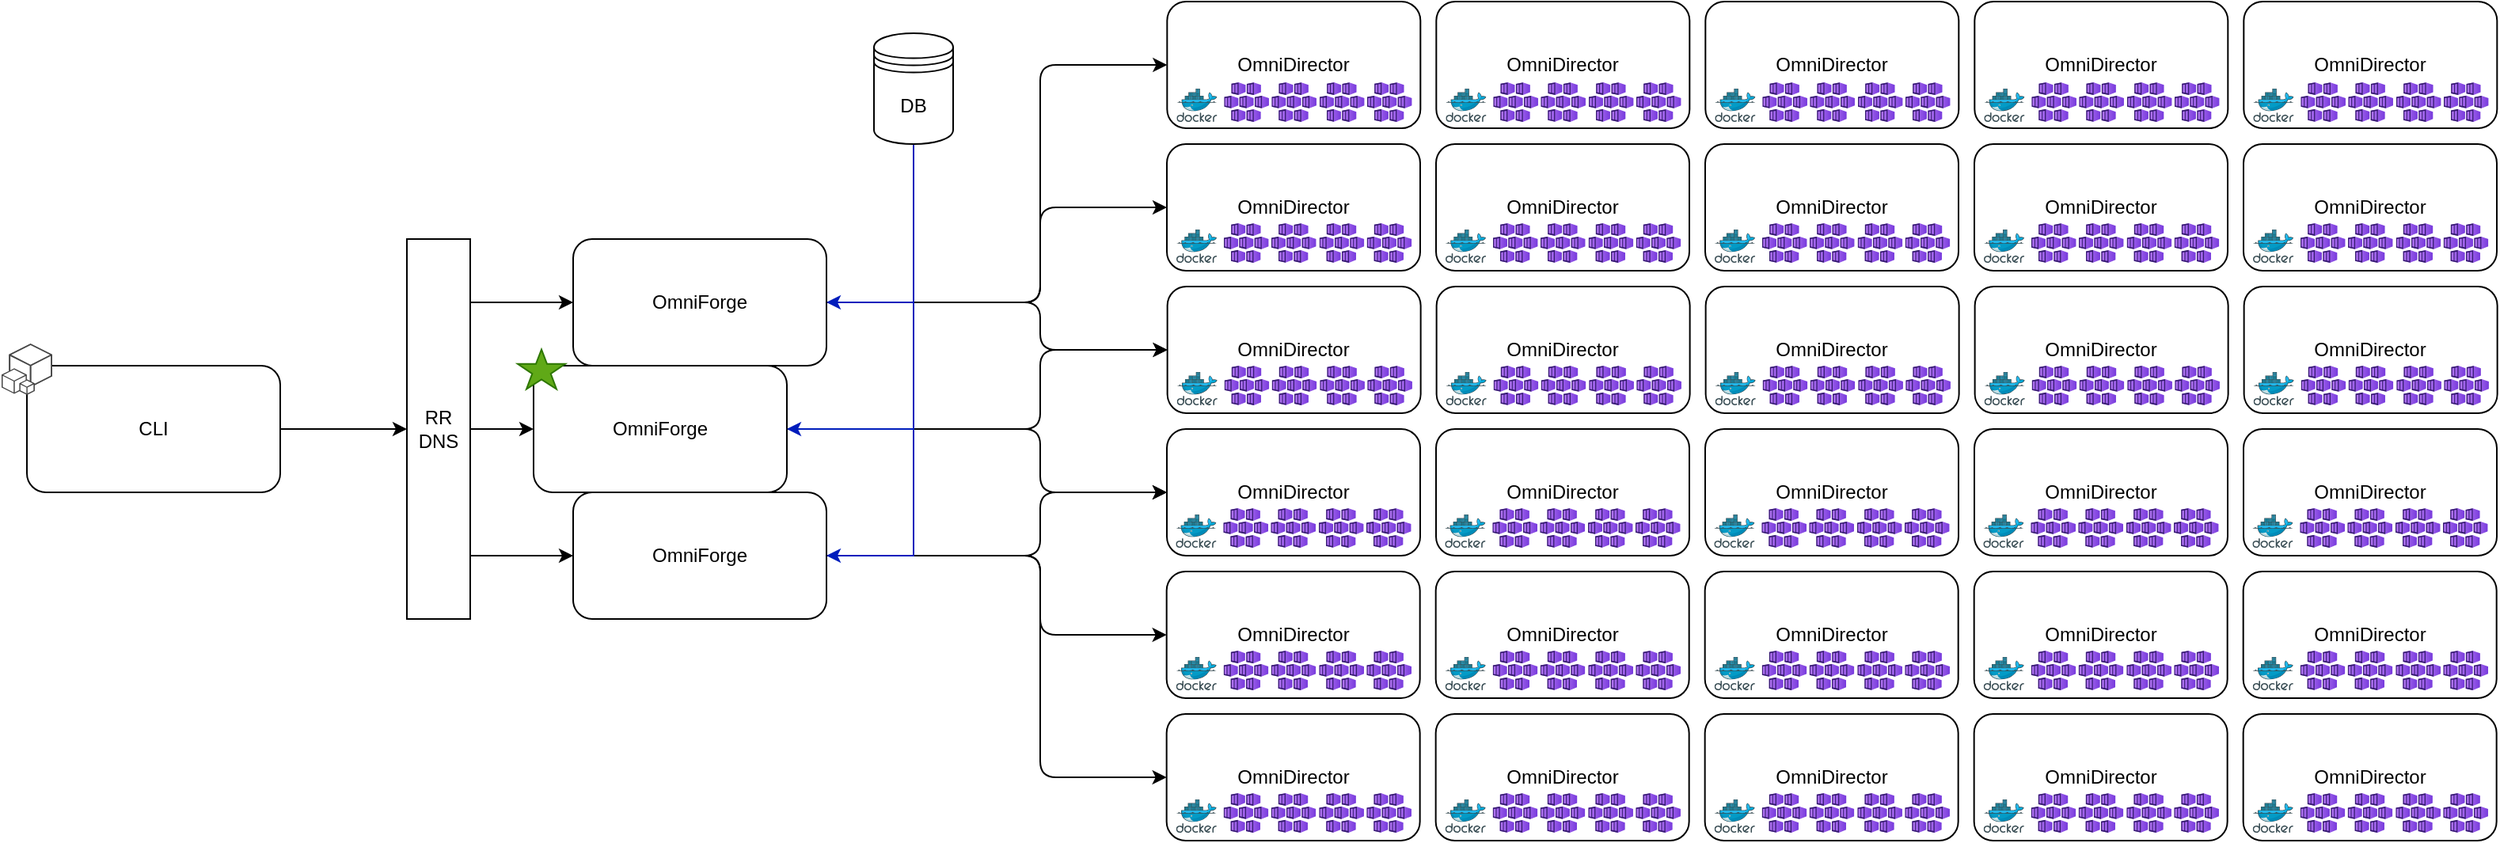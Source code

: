 <mxfile>
    <diagram id="ANdteLqs6x6SRjXeiLjz" name="Page-1">
        <mxGraphModel dx="927" dy="417" grid="1" gridSize="10" guides="1" tooltips="1" connect="1" arrows="1" fold="1" page="1" pageScale="1" pageWidth="850" pageHeight="1100" math="0" shadow="0">
            <root>
                <mxCell id="0"/>
                <mxCell id="1" parent="0"/>
                <mxCell id="5" value="" style="edgeStyle=none;html=1;entryX=0;entryY=0.5;entryDx=0;entryDy=0;" parent="1" source="2" target="8" edge="1">
                    <mxGeometry relative="1" as="geometry">
                        <mxPoint x="320" y="360" as="targetPoint"/>
                    </mxGeometry>
                </mxCell>
                <mxCell id="2" value="CLI" style="rounded=1;whiteSpace=wrap;html=1;" parent="1" vertex="1">
                    <mxGeometry x="80" y="320" width="160" height="80" as="geometry"/>
                </mxCell>
                <mxCell id="3" value="" style="outlineConnect=0;dashed=0;verticalLabelPosition=bottom;verticalAlign=top;align=center;html=1;shape=mxgraph.aws3.cli;fillColor=#444444;gradientColor=none;" parent="1" vertex="1">
                    <mxGeometry x="64" y="306" width="32" height="32.5" as="geometry"/>
                </mxCell>
                <mxCell id="30" style="edgeStyle=none;html=1;entryX=0;entryY=0.5;entryDx=0;entryDy=0;" parent="1" source="4" target="17" edge="1">
                    <mxGeometry relative="1" as="geometry">
                        <Array as="points">
                            <mxPoint x="720" y="360"/>
                            <mxPoint x="720" y="310"/>
                        </Array>
                    </mxGeometry>
                </mxCell>
                <mxCell id="31" style="edgeStyle=none;html=1;entryX=0;entryY=0.5;entryDx=0;entryDy=0;" parent="1" source="4" target="18" edge="1">
                    <mxGeometry relative="1" as="geometry">
                        <Array as="points">
                            <mxPoint x="720" y="360"/>
                            <mxPoint x="720" y="400"/>
                        </Array>
                    </mxGeometry>
                </mxCell>
                <mxCell id="4" value="OmniForge" style="rounded=1;whiteSpace=wrap;html=1;" parent="1" vertex="1">
                    <mxGeometry x="400" y="320" width="160" height="80" as="geometry"/>
                </mxCell>
                <mxCell id="15" value="" style="edgeStyle=none;html=1;" parent="1" source="6" target="14" edge="1">
                    <mxGeometry relative="1" as="geometry">
                        <Array as="points">
                            <mxPoint x="720" y="280"/>
                            <mxPoint x="720" y="130"/>
                        </Array>
                    </mxGeometry>
                </mxCell>
                <mxCell id="24" style="edgeStyle=none;html=1;entryX=0;entryY=0.5;entryDx=0;entryDy=0;" parent="1" source="6" target="16" edge="1">
                    <mxGeometry relative="1" as="geometry">
                        <Array as="points">
                            <mxPoint x="720" y="280"/>
                            <mxPoint x="720" y="220"/>
                        </Array>
                    </mxGeometry>
                </mxCell>
                <mxCell id="25" style="edgeStyle=none;html=1;entryX=0;entryY=0.5;entryDx=0;entryDy=0;" parent="1" source="6" target="17" edge="1">
                    <mxGeometry relative="1" as="geometry">
                        <Array as="points">
                            <mxPoint x="720" y="280"/>
                            <mxPoint x="720" y="310"/>
                        </Array>
                    </mxGeometry>
                </mxCell>
                <mxCell id="6" value="OmniForge" style="rounded=1;whiteSpace=wrap;html=1;" parent="1" vertex="1">
                    <mxGeometry x="425" y="240" width="160" height="80" as="geometry"/>
                </mxCell>
                <mxCell id="27" style="edgeStyle=none;html=1;entryX=0;entryY=0.5;entryDx=0;entryDy=0;" parent="1" source="7" target="18" edge="1">
                    <mxGeometry relative="1" as="geometry">
                        <Array as="points">
                            <mxPoint x="720" y="440"/>
                            <mxPoint x="720" y="400"/>
                        </Array>
                    </mxGeometry>
                </mxCell>
                <mxCell id="28" style="edgeStyle=none;html=1;entryX=0;entryY=0.5;entryDx=0;entryDy=0;" parent="1" source="7" target="19" edge="1">
                    <mxGeometry relative="1" as="geometry">
                        <Array as="points">
                            <mxPoint x="720" y="440"/>
                            <mxPoint x="720" y="490"/>
                        </Array>
                    </mxGeometry>
                </mxCell>
                <mxCell id="29" style="edgeStyle=none;html=1;entryX=0;entryY=0.5;entryDx=0;entryDy=0;" parent="1" source="7" target="23" edge="1">
                    <mxGeometry relative="1" as="geometry">
                        <Array as="points">
                            <mxPoint x="720" y="440"/>
                            <mxPoint x="720" y="580"/>
                        </Array>
                    </mxGeometry>
                </mxCell>
                <mxCell id="7" value="OmniForge" style="rounded=1;whiteSpace=wrap;html=1;" parent="1" vertex="1">
                    <mxGeometry x="425" y="400" width="160" height="80" as="geometry"/>
                </mxCell>
                <mxCell id="9" style="edgeStyle=none;html=1;entryX=0;entryY=0.5;entryDx=0;entryDy=0;" parent="1" source="8" target="6" edge="1">
                    <mxGeometry relative="1" as="geometry">
                        <Array as="points">
                            <mxPoint x="360" y="280"/>
                        </Array>
                    </mxGeometry>
                </mxCell>
                <mxCell id="10" style="edgeStyle=none;html=1;entryX=0;entryY=0.5;entryDx=0;entryDy=0;" parent="1" source="8" target="4" edge="1">
                    <mxGeometry relative="1" as="geometry"/>
                </mxCell>
                <mxCell id="11" style="edgeStyle=none;html=1;entryX=0;entryY=0.5;entryDx=0;entryDy=0;" parent="1" source="8" target="7" edge="1">
                    <mxGeometry relative="1" as="geometry">
                        <Array as="points">
                            <mxPoint x="360" y="440"/>
                        </Array>
                    </mxGeometry>
                </mxCell>
                <mxCell id="8" value="RR&lt;br&gt;DNS" style="rounded=0;whiteSpace=wrap;html=1;" parent="1" vertex="1">
                    <mxGeometry x="320" y="240" width="40" height="240" as="geometry"/>
                </mxCell>
                <mxCell id="12" value="" style="verticalLabelPosition=bottom;verticalAlign=top;html=1;shape=mxgraph.basic.star;fillColor=#60a917;fontColor=#ffffff;strokeColor=#2D7600;" parent="1" vertex="1">
                    <mxGeometry x="390" y="309.75" width="30" height="25" as="geometry"/>
                </mxCell>
                <mxCell id="14" value="OmniDirector" style="rounded=1;whiteSpace=wrap;html=1;" parent="1" vertex="1">
                    <mxGeometry x="800.16" y="90" width="160" height="80" as="geometry"/>
                </mxCell>
                <mxCell id="16" value="OmniDirector" style="rounded=1;whiteSpace=wrap;html=1;" parent="1" vertex="1">
                    <mxGeometry x="800" y="180" width="160" height="80" as="geometry"/>
                </mxCell>
                <mxCell id="17" value="OmniDirector" style="rounded=1;whiteSpace=wrap;html=1;" parent="1" vertex="1">
                    <mxGeometry x="800.32" y="270" width="160" height="80" as="geometry"/>
                </mxCell>
                <mxCell id="18" value="OmniDirector" style="rounded=1;whiteSpace=wrap;html=1;" parent="1" vertex="1">
                    <mxGeometry x="800" y="360" width="160" height="80" as="geometry"/>
                </mxCell>
                <mxCell id="19" value="OmniDirector" style="rounded=1;whiteSpace=wrap;html=1;" parent="1" vertex="1">
                    <mxGeometry x="799.84" y="450" width="160" height="80" as="geometry"/>
                </mxCell>
                <mxCell id="23" value="OmniDirector" style="rounded=1;whiteSpace=wrap;html=1;" parent="1" vertex="1">
                    <mxGeometry x="799.83" y="540" width="160" height="80" as="geometry"/>
                </mxCell>
                <mxCell id="33" style="edgeStyle=none;html=1;entryX=1;entryY=0.5;entryDx=0;entryDy=0;fillColor=#0050ef;strokeColor=#001DBC;rounded=0;" parent="1" source="32" target="6" edge="1">
                    <mxGeometry relative="1" as="geometry">
                        <Array as="points">
                            <mxPoint x="640" y="280"/>
                        </Array>
                    </mxGeometry>
                </mxCell>
                <mxCell id="34" style="edgeStyle=none;html=1;entryX=1;entryY=0.5;entryDx=0;entryDy=0;fillColor=#0050ef;strokeColor=#001DBC;rounded=0;" parent="1" source="32" target="4" edge="1">
                    <mxGeometry relative="1" as="geometry">
                        <Array as="points">
                            <mxPoint x="640" y="360"/>
                        </Array>
                    </mxGeometry>
                </mxCell>
                <mxCell id="35" style="edgeStyle=none;html=1;entryX=1;entryY=0.5;entryDx=0;entryDy=0;fillColor=#0050ef;strokeColor=#001DBC;rounded=0;" parent="1" source="32" target="7" edge="1">
                    <mxGeometry relative="1" as="geometry">
                        <mxPoint x="600" y="629.586" as="targetPoint"/>
                        <Array as="points">
                            <mxPoint x="640" y="440"/>
                        </Array>
                    </mxGeometry>
                </mxCell>
                <mxCell id="32" value="DB" style="shape=datastore;whiteSpace=wrap;html=1;" parent="1" vertex="1">
                    <mxGeometry x="615" y="110" width="50" height="70" as="geometry"/>
                </mxCell>
                <mxCell id="54" value="" style="sketch=0;aspect=fixed;html=1;points=[];align=center;image;fontSize=12;image=img/lib/mscae/Docker.svg;" parent="1" vertex="1">
                    <mxGeometry x="806.16" y="145" width="25.61" height="21" as="geometry"/>
                </mxCell>
                <mxCell id="57" value="" style="aspect=fixed;html=1;points=[];align=center;image;fontSize=12;image=img/lib/azure2/compute/Container_Services_Deprecated.svg;" parent="1" vertex="1">
                    <mxGeometry x="836.16" y="141" width="28.33" height="25" as="geometry"/>
                </mxCell>
                <mxCell id="58" value="" style="aspect=fixed;html=1;points=[];align=center;image;fontSize=12;image=img/lib/azure2/compute/Container_Services_Deprecated.svg;" parent="1" vertex="1">
                    <mxGeometry x="866.16" y="141" width="28.33" height="25" as="geometry"/>
                </mxCell>
                <mxCell id="59" value="" style="aspect=fixed;html=1;points=[];align=center;image;fontSize=12;image=img/lib/azure2/compute/Container_Services_Deprecated.svg;" parent="1" vertex="1">
                    <mxGeometry x="896.49" y="141" width="28.33" height="25" as="geometry"/>
                </mxCell>
                <mxCell id="60" value="" style="aspect=fixed;html=1;points=[];align=center;image;fontSize=12;image=img/lib/azure2/compute/Container_Services_Deprecated.svg;" parent="1" vertex="1">
                    <mxGeometry x="926.49" y="141" width="28.33" height="25" as="geometry"/>
                </mxCell>
                <mxCell id="61" value="" style="sketch=0;aspect=fixed;html=1;points=[];align=center;image;fontSize=12;image=img/lib/mscae/Docker.svg;" parent="1" vertex="1">
                    <mxGeometry x="806" y="234" width="25.61" height="21" as="geometry"/>
                </mxCell>
                <mxCell id="62" value="" style="aspect=fixed;html=1;points=[];align=center;image;fontSize=12;image=img/lib/azure2/compute/Container_Services_Deprecated.svg;" parent="1" vertex="1">
                    <mxGeometry x="836" y="230" width="28.33" height="25" as="geometry"/>
                </mxCell>
                <mxCell id="63" value="" style="aspect=fixed;html=1;points=[];align=center;image;fontSize=12;image=img/lib/azure2/compute/Container_Services_Deprecated.svg;" parent="1" vertex="1">
                    <mxGeometry x="866" y="230" width="28.33" height="25" as="geometry"/>
                </mxCell>
                <mxCell id="64" value="" style="aspect=fixed;html=1;points=[];align=center;image;fontSize=12;image=img/lib/azure2/compute/Container_Services_Deprecated.svg;" parent="1" vertex="1">
                    <mxGeometry x="896.33" y="230" width="28.33" height="25" as="geometry"/>
                </mxCell>
                <mxCell id="65" value="" style="aspect=fixed;html=1;points=[];align=center;image;fontSize=12;image=img/lib/azure2/compute/Container_Services_Deprecated.svg;" parent="1" vertex="1">
                    <mxGeometry x="926.33" y="230" width="28.33" height="25" as="geometry"/>
                </mxCell>
                <mxCell id="66" value="" style="sketch=0;aspect=fixed;html=1;points=[];align=center;image;fontSize=12;image=img/lib/mscae/Docker.svg;" parent="1" vertex="1">
                    <mxGeometry x="806.32" y="324" width="25.61" height="21" as="geometry"/>
                </mxCell>
                <mxCell id="67" value="" style="aspect=fixed;html=1;points=[];align=center;image;fontSize=12;image=img/lib/azure2/compute/Container_Services_Deprecated.svg;" parent="1" vertex="1">
                    <mxGeometry x="836.32" y="320" width="28.33" height="25" as="geometry"/>
                </mxCell>
                <mxCell id="68" value="" style="aspect=fixed;html=1;points=[];align=center;image;fontSize=12;image=img/lib/azure2/compute/Container_Services_Deprecated.svg;" parent="1" vertex="1">
                    <mxGeometry x="866.32" y="320" width="28.33" height="25" as="geometry"/>
                </mxCell>
                <mxCell id="69" value="" style="aspect=fixed;html=1;points=[];align=center;image;fontSize=12;image=img/lib/azure2/compute/Container_Services_Deprecated.svg;" parent="1" vertex="1">
                    <mxGeometry x="896.65" y="320" width="28.33" height="25" as="geometry"/>
                </mxCell>
                <mxCell id="70" value="" style="aspect=fixed;html=1;points=[];align=center;image;fontSize=12;image=img/lib/azure2/compute/Container_Services_Deprecated.svg;" parent="1" vertex="1">
                    <mxGeometry x="926.65" y="320" width="28.33" height="25" as="geometry"/>
                </mxCell>
                <mxCell id="71" value="" style="sketch=0;aspect=fixed;html=1;points=[];align=center;image;fontSize=12;image=img/lib/mscae/Docker.svg;" parent="1" vertex="1">
                    <mxGeometry x="805.67" y="414" width="25.61" height="21" as="geometry"/>
                </mxCell>
                <mxCell id="72" value="" style="aspect=fixed;html=1;points=[];align=center;image;fontSize=12;image=img/lib/azure2/compute/Container_Services_Deprecated.svg;" parent="1" vertex="1">
                    <mxGeometry x="835.67" y="410" width="28.33" height="25" as="geometry"/>
                </mxCell>
                <mxCell id="73" value="" style="aspect=fixed;html=1;points=[];align=center;image;fontSize=12;image=img/lib/azure2/compute/Container_Services_Deprecated.svg;" parent="1" vertex="1">
                    <mxGeometry x="865.67" y="410" width="28.33" height="25" as="geometry"/>
                </mxCell>
                <mxCell id="74" value="" style="aspect=fixed;html=1;points=[];align=center;image;fontSize=12;image=img/lib/azure2/compute/Container_Services_Deprecated.svg;" parent="1" vertex="1">
                    <mxGeometry x="896" y="410" width="28.33" height="25" as="geometry"/>
                </mxCell>
                <mxCell id="75" value="" style="aspect=fixed;html=1;points=[];align=center;image;fontSize=12;image=img/lib/azure2/compute/Container_Services_Deprecated.svg;" parent="1" vertex="1">
                    <mxGeometry x="926" y="410" width="28.33" height="25" as="geometry"/>
                </mxCell>
                <mxCell id="76" value="" style="sketch=0;aspect=fixed;html=1;points=[];align=center;image;fontSize=12;image=img/lib/mscae/Docker.svg;" parent="1" vertex="1">
                    <mxGeometry x="805.84" y="504" width="25.61" height="21" as="geometry"/>
                </mxCell>
                <mxCell id="77" value="" style="aspect=fixed;html=1;points=[];align=center;image;fontSize=12;image=img/lib/azure2/compute/Container_Services_Deprecated.svg;" parent="1" vertex="1">
                    <mxGeometry x="835.84" y="500" width="28.33" height="25" as="geometry"/>
                </mxCell>
                <mxCell id="78" value="" style="aspect=fixed;html=1;points=[];align=center;image;fontSize=12;image=img/lib/azure2/compute/Container_Services_Deprecated.svg;" parent="1" vertex="1">
                    <mxGeometry x="865.84" y="500" width="28.33" height="25" as="geometry"/>
                </mxCell>
                <mxCell id="79" value="" style="aspect=fixed;html=1;points=[];align=center;image;fontSize=12;image=img/lib/azure2/compute/Container_Services_Deprecated.svg;" parent="1" vertex="1">
                    <mxGeometry x="896.17" y="500" width="28.33" height="25" as="geometry"/>
                </mxCell>
                <mxCell id="80" value="" style="aspect=fixed;html=1;points=[];align=center;image;fontSize=12;image=img/lib/azure2/compute/Container_Services_Deprecated.svg;" parent="1" vertex="1">
                    <mxGeometry x="926.17" y="500" width="28.33" height="25" as="geometry"/>
                </mxCell>
                <mxCell id="81" value="" style="sketch=0;aspect=fixed;html=1;points=[];align=center;image;fontSize=12;image=img/lib/mscae/Docker.svg;" parent="1" vertex="1">
                    <mxGeometry x="805.83" y="594" width="25.61" height="21" as="geometry"/>
                </mxCell>
                <mxCell id="82" value="" style="aspect=fixed;html=1;points=[];align=center;image;fontSize=12;image=img/lib/azure2/compute/Container_Services_Deprecated.svg;" parent="1" vertex="1">
                    <mxGeometry x="835.83" y="590" width="28.33" height="25" as="geometry"/>
                </mxCell>
                <mxCell id="83" value="" style="aspect=fixed;html=1;points=[];align=center;image;fontSize=12;image=img/lib/azure2/compute/Container_Services_Deprecated.svg;" parent="1" vertex="1">
                    <mxGeometry x="865.83" y="590" width="28.33" height="25" as="geometry"/>
                </mxCell>
                <mxCell id="84" value="" style="aspect=fixed;html=1;points=[];align=center;image;fontSize=12;image=img/lib/azure2/compute/Container_Services_Deprecated.svg;" parent="1" vertex="1">
                    <mxGeometry x="896.16" y="590" width="28.33" height="25" as="geometry"/>
                </mxCell>
                <mxCell id="85" value="" style="aspect=fixed;html=1;points=[];align=center;image;fontSize=12;image=img/lib/azure2/compute/Container_Services_Deprecated.svg;" parent="1" vertex="1">
                    <mxGeometry x="926.16" y="590" width="28.33" height="25" as="geometry"/>
                </mxCell>
                <mxCell id="86" value="OmniDirector" style="rounded=1;whiteSpace=wrap;html=1;" parent="1" vertex="1">
                    <mxGeometry x="970.16" y="90" width="160" height="80" as="geometry"/>
                </mxCell>
                <mxCell id="87" value="OmniDirector" style="rounded=1;whiteSpace=wrap;html=1;" parent="1" vertex="1">
                    <mxGeometry x="970" y="180" width="160" height="80" as="geometry"/>
                </mxCell>
                <mxCell id="88" value="OmniDirector" style="rounded=1;whiteSpace=wrap;html=1;" parent="1" vertex="1">
                    <mxGeometry x="970.32" y="270" width="160" height="80" as="geometry"/>
                </mxCell>
                <mxCell id="89" value="OmniDirector" style="rounded=1;whiteSpace=wrap;html=1;" parent="1" vertex="1">
                    <mxGeometry x="970" y="360" width="160" height="80" as="geometry"/>
                </mxCell>
                <mxCell id="90" value="OmniDirector" style="rounded=1;whiteSpace=wrap;html=1;" parent="1" vertex="1">
                    <mxGeometry x="969.84" y="450" width="160" height="80" as="geometry"/>
                </mxCell>
                <mxCell id="91" value="OmniDirector" style="rounded=1;whiteSpace=wrap;html=1;" parent="1" vertex="1">
                    <mxGeometry x="969.83" y="540" width="160" height="80" as="geometry"/>
                </mxCell>
                <mxCell id="92" value="" style="sketch=0;aspect=fixed;html=1;points=[];align=center;image;fontSize=12;image=img/lib/mscae/Docker.svg;" parent="1" vertex="1">
                    <mxGeometry x="976.16" y="145" width="25.61" height="21" as="geometry"/>
                </mxCell>
                <mxCell id="93" value="" style="aspect=fixed;html=1;points=[];align=center;image;fontSize=12;image=img/lib/azure2/compute/Container_Services_Deprecated.svg;" parent="1" vertex="1">
                    <mxGeometry x="1006.16" y="141" width="28.33" height="25" as="geometry"/>
                </mxCell>
                <mxCell id="94" value="" style="aspect=fixed;html=1;points=[];align=center;image;fontSize=12;image=img/lib/azure2/compute/Container_Services_Deprecated.svg;" parent="1" vertex="1">
                    <mxGeometry x="1036.16" y="141" width="28.33" height="25" as="geometry"/>
                </mxCell>
                <mxCell id="95" value="" style="aspect=fixed;html=1;points=[];align=center;image;fontSize=12;image=img/lib/azure2/compute/Container_Services_Deprecated.svg;" parent="1" vertex="1">
                    <mxGeometry x="1066.49" y="141" width="28.33" height="25" as="geometry"/>
                </mxCell>
                <mxCell id="96" value="" style="aspect=fixed;html=1;points=[];align=center;image;fontSize=12;image=img/lib/azure2/compute/Container_Services_Deprecated.svg;" parent="1" vertex="1">
                    <mxGeometry x="1096.49" y="141" width="28.33" height="25" as="geometry"/>
                </mxCell>
                <mxCell id="97" value="" style="sketch=0;aspect=fixed;html=1;points=[];align=center;image;fontSize=12;image=img/lib/mscae/Docker.svg;" parent="1" vertex="1">
                    <mxGeometry x="976" y="234" width="25.61" height="21" as="geometry"/>
                </mxCell>
                <mxCell id="98" value="" style="aspect=fixed;html=1;points=[];align=center;image;fontSize=12;image=img/lib/azure2/compute/Container_Services_Deprecated.svg;" parent="1" vertex="1">
                    <mxGeometry x="1006" y="230" width="28.33" height="25" as="geometry"/>
                </mxCell>
                <mxCell id="99" value="" style="aspect=fixed;html=1;points=[];align=center;image;fontSize=12;image=img/lib/azure2/compute/Container_Services_Deprecated.svg;" parent="1" vertex="1">
                    <mxGeometry x="1036" y="230" width="28.33" height="25" as="geometry"/>
                </mxCell>
                <mxCell id="100" value="" style="aspect=fixed;html=1;points=[];align=center;image;fontSize=12;image=img/lib/azure2/compute/Container_Services_Deprecated.svg;" parent="1" vertex="1">
                    <mxGeometry x="1066.33" y="230" width="28.33" height="25" as="geometry"/>
                </mxCell>
                <mxCell id="101" value="" style="aspect=fixed;html=1;points=[];align=center;image;fontSize=12;image=img/lib/azure2/compute/Container_Services_Deprecated.svg;" parent="1" vertex="1">
                    <mxGeometry x="1096.33" y="230" width="28.33" height="25" as="geometry"/>
                </mxCell>
                <mxCell id="102" value="" style="sketch=0;aspect=fixed;html=1;points=[];align=center;image;fontSize=12;image=img/lib/mscae/Docker.svg;" parent="1" vertex="1">
                    <mxGeometry x="976.32" y="324" width="25.61" height="21" as="geometry"/>
                </mxCell>
                <mxCell id="103" value="" style="aspect=fixed;html=1;points=[];align=center;image;fontSize=12;image=img/lib/azure2/compute/Container_Services_Deprecated.svg;" parent="1" vertex="1">
                    <mxGeometry x="1006.32" y="320" width="28.33" height="25" as="geometry"/>
                </mxCell>
                <mxCell id="104" value="" style="aspect=fixed;html=1;points=[];align=center;image;fontSize=12;image=img/lib/azure2/compute/Container_Services_Deprecated.svg;" parent="1" vertex="1">
                    <mxGeometry x="1036.32" y="320" width="28.33" height="25" as="geometry"/>
                </mxCell>
                <mxCell id="105" value="" style="aspect=fixed;html=1;points=[];align=center;image;fontSize=12;image=img/lib/azure2/compute/Container_Services_Deprecated.svg;" parent="1" vertex="1">
                    <mxGeometry x="1066.65" y="320" width="28.33" height="25" as="geometry"/>
                </mxCell>
                <mxCell id="106" value="" style="aspect=fixed;html=1;points=[];align=center;image;fontSize=12;image=img/lib/azure2/compute/Container_Services_Deprecated.svg;" parent="1" vertex="1">
                    <mxGeometry x="1096.65" y="320" width="28.33" height="25" as="geometry"/>
                </mxCell>
                <mxCell id="107" value="" style="sketch=0;aspect=fixed;html=1;points=[];align=center;image;fontSize=12;image=img/lib/mscae/Docker.svg;" parent="1" vertex="1">
                    <mxGeometry x="975.67" y="414" width="25.61" height="21" as="geometry"/>
                </mxCell>
                <mxCell id="108" value="" style="aspect=fixed;html=1;points=[];align=center;image;fontSize=12;image=img/lib/azure2/compute/Container_Services_Deprecated.svg;" parent="1" vertex="1">
                    <mxGeometry x="1005.67" y="410" width="28.33" height="25" as="geometry"/>
                </mxCell>
                <mxCell id="109" value="" style="aspect=fixed;html=1;points=[];align=center;image;fontSize=12;image=img/lib/azure2/compute/Container_Services_Deprecated.svg;" parent="1" vertex="1">
                    <mxGeometry x="1035.67" y="410" width="28.33" height="25" as="geometry"/>
                </mxCell>
                <mxCell id="110" value="" style="aspect=fixed;html=1;points=[];align=center;image;fontSize=12;image=img/lib/azure2/compute/Container_Services_Deprecated.svg;" parent="1" vertex="1">
                    <mxGeometry x="1066" y="410" width="28.33" height="25" as="geometry"/>
                </mxCell>
                <mxCell id="111" value="" style="aspect=fixed;html=1;points=[];align=center;image;fontSize=12;image=img/lib/azure2/compute/Container_Services_Deprecated.svg;" parent="1" vertex="1">
                    <mxGeometry x="1096" y="410" width="28.33" height="25" as="geometry"/>
                </mxCell>
                <mxCell id="112" value="" style="sketch=0;aspect=fixed;html=1;points=[];align=center;image;fontSize=12;image=img/lib/mscae/Docker.svg;" parent="1" vertex="1">
                    <mxGeometry x="975.84" y="504" width="25.61" height="21" as="geometry"/>
                </mxCell>
                <mxCell id="113" value="" style="aspect=fixed;html=1;points=[];align=center;image;fontSize=12;image=img/lib/azure2/compute/Container_Services_Deprecated.svg;" parent="1" vertex="1">
                    <mxGeometry x="1005.84" y="500" width="28.33" height="25" as="geometry"/>
                </mxCell>
                <mxCell id="114" value="" style="aspect=fixed;html=1;points=[];align=center;image;fontSize=12;image=img/lib/azure2/compute/Container_Services_Deprecated.svg;" parent="1" vertex="1">
                    <mxGeometry x="1035.84" y="500" width="28.33" height="25" as="geometry"/>
                </mxCell>
                <mxCell id="115" value="" style="aspect=fixed;html=1;points=[];align=center;image;fontSize=12;image=img/lib/azure2/compute/Container_Services_Deprecated.svg;" parent="1" vertex="1">
                    <mxGeometry x="1066.17" y="500" width="28.33" height="25" as="geometry"/>
                </mxCell>
                <mxCell id="116" value="" style="aspect=fixed;html=1;points=[];align=center;image;fontSize=12;image=img/lib/azure2/compute/Container_Services_Deprecated.svg;" parent="1" vertex="1">
                    <mxGeometry x="1096.17" y="500" width="28.33" height="25" as="geometry"/>
                </mxCell>
                <mxCell id="117" value="" style="sketch=0;aspect=fixed;html=1;points=[];align=center;image;fontSize=12;image=img/lib/mscae/Docker.svg;" parent="1" vertex="1">
                    <mxGeometry x="975.83" y="594" width="25.61" height="21" as="geometry"/>
                </mxCell>
                <mxCell id="118" value="" style="aspect=fixed;html=1;points=[];align=center;image;fontSize=12;image=img/lib/azure2/compute/Container_Services_Deprecated.svg;" parent="1" vertex="1">
                    <mxGeometry x="1005.83" y="590" width="28.33" height="25" as="geometry"/>
                </mxCell>
                <mxCell id="119" value="" style="aspect=fixed;html=1;points=[];align=center;image;fontSize=12;image=img/lib/azure2/compute/Container_Services_Deprecated.svg;" parent="1" vertex="1">
                    <mxGeometry x="1035.83" y="590" width="28.33" height="25" as="geometry"/>
                </mxCell>
                <mxCell id="120" value="" style="aspect=fixed;html=1;points=[];align=center;image;fontSize=12;image=img/lib/azure2/compute/Container_Services_Deprecated.svg;" parent="1" vertex="1">
                    <mxGeometry x="1066.16" y="590" width="28.33" height="25" as="geometry"/>
                </mxCell>
                <mxCell id="121" value="" style="aspect=fixed;html=1;points=[];align=center;image;fontSize=12;image=img/lib/azure2/compute/Container_Services_Deprecated.svg;" parent="1" vertex="1">
                    <mxGeometry x="1096.16" y="590" width="28.33" height="25" as="geometry"/>
                </mxCell>
                <mxCell id="122" value="OmniDirector" style="rounded=1;whiteSpace=wrap;html=1;" parent="1" vertex="1">
                    <mxGeometry x="1140.16" y="90" width="160" height="80" as="geometry"/>
                </mxCell>
                <mxCell id="123" value="OmniDirector" style="rounded=1;whiteSpace=wrap;html=1;" parent="1" vertex="1">
                    <mxGeometry x="1140" y="180" width="160" height="80" as="geometry"/>
                </mxCell>
                <mxCell id="124" value="OmniDirector" style="rounded=1;whiteSpace=wrap;html=1;" parent="1" vertex="1">
                    <mxGeometry x="1140.32" y="270" width="160" height="80" as="geometry"/>
                </mxCell>
                <mxCell id="125" value="OmniDirector" style="rounded=1;whiteSpace=wrap;html=1;" parent="1" vertex="1">
                    <mxGeometry x="1140" y="360" width="160" height="80" as="geometry"/>
                </mxCell>
                <mxCell id="126" value="OmniDirector" style="rounded=1;whiteSpace=wrap;html=1;" parent="1" vertex="1">
                    <mxGeometry x="1139.84" y="450" width="160" height="80" as="geometry"/>
                </mxCell>
                <mxCell id="127" value="OmniDirector" style="rounded=1;whiteSpace=wrap;html=1;" parent="1" vertex="1">
                    <mxGeometry x="1139.83" y="540" width="160" height="80" as="geometry"/>
                </mxCell>
                <mxCell id="128" value="" style="sketch=0;aspect=fixed;html=1;points=[];align=center;image;fontSize=12;image=img/lib/mscae/Docker.svg;" parent="1" vertex="1">
                    <mxGeometry x="1146.16" y="145" width="25.61" height="21" as="geometry"/>
                </mxCell>
                <mxCell id="129" value="" style="aspect=fixed;html=1;points=[];align=center;image;fontSize=12;image=img/lib/azure2/compute/Container_Services_Deprecated.svg;" parent="1" vertex="1">
                    <mxGeometry x="1176.16" y="141" width="28.33" height="25" as="geometry"/>
                </mxCell>
                <mxCell id="130" value="" style="aspect=fixed;html=1;points=[];align=center;image;fontSize=12;image=img/lib/azure2/compute/Container_Services_Deprecated.svg;" parent="1" vertex="1">
                    <mxGeometry x="1206.16" y="141" width="28.33" height="25" as="geometry"/>
                </mxCell>
                <mxCell id="131" value="" style="aspect=fixed;html=1;points=[];align=center;image;fontSize=12;image=img/lib/azure2/compute/Container_Services_Deprecated.svg;" parent="1" vertex="1">
                    <mxGeometry x="1236.49" y="141" width="28.33" height="25" as="geometry"/>
                </mxCell>
                <mxCell id="132" value="" style="aspect=fixed;html=1;points=[];align=center;image;fontSize=12;image=img/lib/azure2/compute/Container_Services_Deprecated.svg;" parent="1" vertex="1">
                    <mxGeometry x="1266.49" y="141" width="28.33" height="25" as="geometry"/>
                </mxCell>
                <mxCell id="133" value="" style="sketch=0;aspect=fixed;html=1;points=[];align=center;image;fontSize=12;image=img/lib/mscae/Docker.svg;" parent="1" vertex="1">
                    <mxGeometry x="1146" y="234" width="25.61" height="21" as="geometry"/>
                </mxCell>
                <mxCell id="134" value="" style="aspect=fixed;html=1;points=[];align=center;image;fontSize=12;image=img/lib/azure2/compute/Container_Services_Deprecated.svg;" parent="1" vertex="1">
                    <mxGeometry x="1176" y="230" width="28.33" height="25" as="geometry"/>
                </mxCell>
                <mxCell id="135" value="" style="aspect=fixed;html=1;points=[];align=center;image;fontSize=12;image=img/lib/azure2/compute/Container_Services_Deprecated.svg;" parent="1" vertex="1">
                    <mxGeometry x="1206" y="230" width="28.33" height="25" as="geometry"/>
                </mxCell>
                <mxCell id="136" value="" style="aspect=fixed;html=1;points=[];align=center;image;fontSize=12;image=img/lib/azure2/compute/Container_Services_Deprecated.svg;" parent="1" vertex="1">
                    <mxGeometry x="1236.33" y="230" width="28.33" height="25" as="geometry"/>
                </mxCell>
                <mxCell id="137" value="" style="aspect=fixed;html=1;points=[];align=center;image;fontSize=12;image=img/lib/azure2/compute/Container_Services_Deprecated.svg;" parent="1" vertex="1">
                    <mxGeometry x="1266.33" y="230" width="28.33" height="25" as="geometry"/>
                </mxCell>
                <mxCell id="138" value="" style="sketch=0;aspect=fixed;html=1;points=[];align=center;image;fontSize=12;image=img/lib/mscae/Docker.svg;" parent="1" vertex="1">
                    <mxGeometry x="1146.32" y="324" width="25.61" height="21" as="geometry"/>
                </mxCell>
                <mxCell id="139" value="" style="aspect=fixed;html=1;points=[];align=center;image;fontSize=12;image=img/lib/azure2/compute/Container_Services_Deprecated.svg;" parent="1" vertex="1">
                    <mxGeometry x="1176.32" y="320" width="28.33" height="25" as="geometry"/>
                </mxCell>
                <mxCell id="140" value="" style="aspect=fixed;html=1;points=[];align=center;image;fontSize=12;image=img/lib/azure2/compute/Container_Services_Deprecated.svg;" parent="1" vertex="1">
                    <mxGeometry x="1206.32" y="320" width="28.33" height="25" as="geometry"/>
                </mxCell>
                <mxCell id="141" value="" style="aspect=fixed;html=1;points=[];align=center;image;fontSize=12;image=img/lib/azure2/compute/Container_Services_Deprecated.svg;" parent="1" vertex="1">
                    <mxGeometry x="1236.65" y="320" width="28.33" height="25" as="geometry"/>
                </mxCell>
                <mxCell id="142" value="" style="aspect=fixed;html=1;points=[];align=center;image;fontSize=12;image=img/lib/azure2/compute/Container_Services_Deprecated.svg;" parent="1" vertex="1">
                    <mxGeometry x="1266.65" y="320" width="28.33" height="25" as="geometry"/>
                </mxCell>
                <mxCell id="143" value="" style="sketch=0;aspect=fixed;html=1;points=[];align=center;image;fontSize=12;image=img/lib/mscae/Docker.svg;" parent="1" vertex="1">
                    <mxGeometry x="1145.67" y="414" width="25.61" height="21" as="geometry"/>
                </mxCell>
                <mxCell id="144" value="" style="aspect=fixed;html=1;points=[];align=center;image;fontSize=12;image=img/lib/azure2/compute/Container_Services_Deprecated.svg;" parent="1" vertex="1">
                    <mxGeometry x="1175.67" y="410" width="28.33" height="25" as="geometry"/>
                </mxCell>
                <mxCell id="145" value="" style="aspect=fixed;html=1;points=[];align=center;image;fontSize=12;image=img/lib/azure2/compute/Container_Services_Deprecated.svg;" parent="1" vertex="1">
                    <mxGeometry x="1205.67" y="410" width="28.33" height="25" as="geometry"/>
                </mxCell>
                <mxCell id="146" value="" style="aspect=fixed;html=1;points=[];align=center;image;fontSize=12;image=img/lib/azure2/compute/Container_Services_Deprecated.svg;" parent="1" vertex="1">
                    <mxGeometry x="1236" y="410" width="28.33" height="25" as="geometry"/>
                </mxCell>
                <mxCell id="147" value="" style="aspect=fixed;html=1;points=[];align=center;image;fontSize=12;image=img/lib/azure2/compute/Container_Services_Deprecated.svg;" parent="1" vertex="1">
                    <mxGeometry x="1266" y="410" width="28.33" height="25" as="geometry"/>
                </mxCell>
                <mxCell id="148" value="" style="sketch=0;aspect=fixed;html=1;points=[];align=center;image;fontSize=12;image=img/lib/mscae/Docker.svg;" parent="1" vertex="1">
                    <mxGeometry x="1145.84" y="504" width="25.61" height="21" as="geometry"/>
                </mxCell>
                <mxCell id="149" value="" style="aspect=fixed;html=1;points=[];align=center;image;fontSize=12;image=img/lib/azure2/compute/Container_Services_Deprecated.svg;" parent="1" vertex="1">
                    <mxGeometry x="1175.84" y="500" width="28.33" height="25" as="geometry"/>
                </mxCell>
                <mxCell id="150" value="" style="aspect=fixed;html=1;points=[];align=center;image;fontSize=12;image=img/lib/azure2/compute/Container_Services_Deprecated.svg;" parent="1" vertex="1">
                    <mxGeometry x="1205.84" y="500" width="28.33" height="25" as="geometry"/>
                </mxCell>
                <mxCell id="151" value="" style="aspect=fixed;html=1;points=[];align=center;image;fontSize=12;image=img/lib/azure2/compute/Container_Services_Deprecated.svg;" parent="1" vertex="1">
                    <mxGeometry x="1236.17" y="500" width="28.33" height="25" as="geometry"/>
                </mxCell>
                <mxCell id="152" value="" style="aspect=fixed;html=1;points=[];align=center;image;fontSize=12;image=img/lib/azure2/compute/Container_Services_Deprecated.svg;" parent="1" vertex="1">
                    <mxGeometry x="1266.17" y="500" width="28.33" height="25" as="geometry"/>
                </mxCell>
                <mxCell id="153" value="" style="sketch=0;aspect=fixed;html=1;points=[];align=center;image;fontSize=12;image=img/lib/mscae/Docker.svg;" parent="1" vertex="1">
                    <mxGeometry x="1145.83" y="594" width="25.61" height="21" as="geometry"/>
                </mxCell>
                <mxCell id="154" value="" style="aspect=fixed;html=1;points=[];align=center;image;fontSize=12;image=img/lib/azure2/compute/Container_Services_Deprecated.svg;" parent="1" vertex="1">
                    <mxGeometry x="1175.83" y="590" width="28.33" height="25" as="geometry"/>
                </mxCell>
                <mxCell id="155" value="" style="aspect=fixed;html=1;points=[];align=center;image;fontSize=12;image=img/lib/azure2/compute/Container_Services_Deprecated.svg;" parent="1" vertex="1">
                    <mxGeometry x="1205.83" y="590" width="28.33" height="25" as="geometry"/>
                </mxCell>
                <mxCell id="156" value="" style="aspect=fixed;html=1;points=[];align=center;image;fontSize=12;image=img/lib/azure2/compute/Container_Services_Deprecated.svg;" parent="1" vertex="1">
                    <mxGeometry x="1236.16" y="590" width="28.33" height="25" as="geometry"/>
                </mxCell>
                <mxCell id="157" value="" style="aspect=fixed;html=1;points=[];align=center;image;fontSize=12;image=img/lib/azure2/compute/Container_Services_Deprecated.svg;" parent="1" vertex="1">
                    <mxGeometry x="1266.16" y="590" width="28.33" height="25" as="geometry"/>
                </mxCell>
                <mxCell id="158" value="OmniDirector" style="rounded=1;whiteSpace=wrap;html=1;" parent="1" vertex="1">
                    <mxGeometry x="1310.16" y="90" width="160" height="80" as="geometry"/>
                </mxCell>
                <mxCell id="159" value="OmniDirector" style="rounded=1;whiteSpace=wrap;html=1;" parent="1" vertex="1">
                    <mxGeometry x="1310" y="180" width="160" height="80" as="geometry"/>
                </mxCell>
                <mxCell id="160" value="OmniDirector" style="rounded=1;whiteSpace=wrap;html=1;" parent="1" vertex="1">
                    <mxGeometry x="1310.32" y="270" width="160" height="80" as="geometry"/>
                </mxCell>
                <mxCell id="161" value="OmniDirector" style="rounded=1;whiteSpace=wrap;html=1;" parent="1" vertex="1">
                    <mxGeometry x="1310" y="360" width="160" height="80" as="geometry"/>
                </mxCell>
                <mxCell id="162" value="OmniDirector" style="rounded=1;whiteSpace=wrap;html=1;" parent="1" vertex="1">
                    <mxGeometry x="1309.84" y="450" width="160" height="80" as="geometry"/>
                </mxCell>
                <mxCell id="163" value="OmniDirector" style="rounded=1;whiteSpace=wrap;html=1;" parent="1" vertex="1">
                    <mxGeometry x="1309.83" y="540" width="160" height="80" as="geometry"/>
                </mxCell>
                <mxCell id="164" value="" style="sketch=0;aspect=fixed;html=1;points=[];align=center;image;fontSize=12;image=img/lib/mscae/Docker.svg;" parent="1" vertex="1">
                    <mxGeometry x="1316.16" y="145" width="25.61" height="21" as="geometry"/>
                </mxCell>
                <mxCell id="165" value="" style="aspect=fixed;html=1;points=[];align=center;image;fontSize=12;image=img/lib/azure2/compute/Container_Services_Deprecated.svg;" parent="1" vertex="1">
                    <mxGeometry x="1346.16" y="141" width="28.33" height="25" as="geometry"/>
                </mxCell>
                <mxCell id="166" value="" style="aspect=fixed;html=1;points=[];align=center;image;fontSize=12;image=img/lib/azure2/compute/Container_Services_Deprecated.svg;" parent="1" vertex="1">
                    <mxGeometry x="1376.16" y="141" width="28.33" height="25" as="geometry"/>
                </mxCell>
                <mxCell id="167" value="" style="aspect=fixed;html=1;points=[];align=center;image;fontSize=12;image=img/lib/azure2/compute/Container_Services_Deprecated.svg;" parent="1" vertex="1">
                    <mxGeometry x="1406.49" y="141" width="28.33" height="25" as="geometry"/>
                </mxCell>
                <mxCell id="168" value="" style="aspect=fixed;html=1;points=[];align=center;image;fontSize=12;image=img/lib/azure2/compute/Container_Services_Deprecated.svg;" parent="1" vertex="1">
                    <mxGeometry x="1436.49" y="141" width="28.33" height="25" as="geometry"/>
                </mxCell>
                <mxCell id="169" value="" style="sketch=0;aspect=fixed;html=1;points=[];align=center;image;fontSize=12;image=img/lib/mscae/Docker.svg;" parent="1" vertex="1">
                    <mxGeometry x="1316" y="234" width="25.61" height="21" as="geometry"/>
                </mxCell>
                <mxCell id="170" value="" style="aspect=fixed;html=1;points=[];align=center;image;fontSize=12;image=img/lib/azure2/compute/Container_Services_Deprecated.svg;" parent="1" vertex="1">
                    <mxGeometry x="1346" y="230" width="28.33" height="25" as="geometry"/>
                </mxCell>
                <mxCell id="171" value="" style="aspect=fixed;html=1;points=[];align=center;image;fontSize=12;image=img/lib/azure2/compute/Container_Services_Deprecated.svg;" parent="1" vertex="1">
                    <mxGeometry x="1376" y="230" width="28.33" height="25" as="geometry"/>
                </mxCell>
                <mxCell id="172" value="" style="aspect=fixed;html=1;points=[];align=center;image;fontSize=12;image=img/lib/azure2/compute/Container_Services_Deprecated.svg;" parent="1" vertex="1">
                    <mxGeometry x="1406.33" y="230" width="28.33" height="25" as="geometry"/>
                </mxCell>
                <mxCell id="173" value="" style="aspect=fixed;html=1;points=[];align=center;image;fontSize=12;image=img/lib/azure2/compute/Container_Services_Deprecated.svg;" parent="1" vertex="1">
                    <mxGeometry x="1436.33" y="230" width="28.33" height="25" as="geometry"/>
                </mxCell>
                <mxCell id="174" value="" style="sketch=0;aspect=fixed;html=1;points=[];align=center;image;fontSize=12;image=img/lib/mscae/Docker.svg;" parent="1" vertex="1">
                    <mxGeometry x="1316.32" y="324" width="25.61" height="21" as="geometry"/>
                </mxCell>
                <mxCell id="175" value="" style="aspect=fixed;html=1;points=[];align=center;image;fontSize=12;image=img/lib/azure2/compute/Container_Services_Deprecated.svg;" parent="1" vertex="1">
                    <mxGeometry x="1346.32" y="320" width="28.33" height="25" as="geometry"/>
                </mxCell>
                <mxCell id="176" value="" style="aspect=fixed;html=1;points=[];align=center;image;fontSize=12;image=img/lib/azure2/compute/Container_Services_Deprecated.svg;" parent="1" vertex="1">
                    <mxGeometry x="1376.32" y="320" width="28.33" height="25" as="geometry"/>
                </mxCell>
                <mxCell id="177" value="" style="aspect=fixed;html=1;points=[];align=center;image;fontSize=12;image=img/lib/azure2/compute/Container_Services_Deprecated.svg;" parent="1" vertex="1">
                    <mxGeometry x="1406.65" y="320" width="28.33" height="25" as="geometry"/>
                </mxCell>
                <mxCell id="178" value="" style="aspect=fixed;html=1;points=[];align=center;image;fontSize=12;image=img/lib/azure2/compute/Container_Services_Deprecated.svg;" parent="1" vertex="1">
                    <mxGeometry x="1436.65" y="320" width="28.33" height="25" as="geometry"/>
                </mxCell>
                <mxCell id="179" value="" style="sketch=0;aspect=fixed;html=1;points=[];align=center;image;fontSize=12;image=img/lib/mscae/Docker.svg;" parent="1" vertex="1">
                    <mxGeometry x="1315.67" y="414" width="25.61" height="21" as="geometry"/>
                </mxCell>
                <mxCell id="180" value="" style="aspect=fixed;html=1;points=[];align=center;image;fontSize=12;image=img/lib/azure2/compute/Container_Services_Deprecated.svg;" parent="1" vertex="1">
                    <mxGeometry x="1345.67" y="410" width="28.33" height="25" as="geometry"/>
                </mxCell>
                <mxCell id="181" value="" style="aspect=fixed;html=1;points=[];align=center;image;fontSize=12;image=img/lib/azure2/compute/Container_Services_Deprecated.svg;" parent="1" vertex="1">
                    <mxGeometry x="1375.67" y="410" width="28.33" height="25" as="geometry"/>
                </mxCell>
                <mxCell id="182" value="" style="aspect=fixed;html=1;points=[];align=center;image;fontSize=12;image=img/lib/azure2/compute/Container_Services_Deprecated.svg;" parent="1" vertex="1">
                    <mxGeometry x="1406" y="410" width="28.33" height="25" as="geometry"/>
                </mxCell>
                <mxCell id="183" value="" style="aspect=fixed;html=1;points=[];align=center;image;fontSize=12;image=img/lib/azure2/compute/Container_Services_Deprecated.svg;" parent="1" vertex="1">
                    <mxGeometry x="1436" y="410" width="28.33" height="25" as="geometry"/>
                </mxCell>
                <mxCell id="184" value="" style="sketch=0;aspect=fixed;html=1;points=[];align=center;image;fontSize=12;image=img/lib/mscae/Docker.svg;" parent="1" vertex="1">
                    <mxGeometry x="1315.84" y="504" width="25.61" height="21" as="geometry"/>
                </mxCell>
                <mxCell id="185" value="" style="aspect=fixed;html=1;points=[];align=center;image;fontSize=12;image=img/lib/azure2/compute/Container_Services_Deprecated.svg;" parent="1" vertex="1">
                    <mxGeometry x="1345.84" y="500" width="28.33" height="25" as="geometry"/>
                </mxCell>
                <mxCell id="186" value="" style="aspect=fixed;html=1;points=[];align=center;image;fontSize=12;image=img/lib/azure2/compute/Container_Services_Deprecated.svg;" parent="1" vertex="1">
                    <mxGeometry x="1375.84" y="500" width="28.33" height="25" as="geometry"/>
                </mxCell>
                <mxCell id="187" value="" style="aspect=fixed;html=1;points=[];align=center;image;fontSize=12;image=img/lib/azure2/compute/Container_Services_Deprecated.svg;" parent="1" vertex="1">
                    <mxGeometry x="1406.17" y="500" width="28.33" height="25" as="geometry"/>
                </mxCell>
                <mxCell id="188" value="" style="aspect=fixed;html=1;points=[];align=center;image;fontSize=12;image=img/lib/azure2/compute/Container_Services_Deprecated.svg;" parent="1" vertex="1">
                    <mxGeometry x="1436.17" y="500" width="28.33" height="25" as="geometry"/>
                </mxCell>
                <mxCell id="189" value="" style="sketch=0;aspect=fixed;html=1;points=[];align=center;image;fontSize=12;image=img/lib/mscae/Docker.svg;" parent="1" vertex="1">
                    <mxGeometry x="1315.83" y="594" width="25.61" height="21" as="geometry"/>
                </mxCell>
                <mxCell id="190" value="" style="aspect=fixed;html=1;points=[];align=center;image;fontSize=12;image=img/lib/azure2/compute/Container_Services_Deprecated.svg;" parent="1" vertex="1">
                    <mxGeometry x="1345.83" y="590" width="28.33" height="25" as="geometry"/>
                </mxCell>
                <mxCell id="191" value="" style="aspect=fixed;html=1;points=[];align=center;image;fontSize=12;image=img/lib/azure2/compute/Container_Services_Deprecated.svg;" parent="1" vertex="1">
                    <mxGeometry x="1375.83" y="590" width="28.33" height="25" as="geometry"/>
                </mxCell>
                <mxCell id="192" value="" style="aspect=fixed;html=1;points=[];align=center;image;fontSize=12;image=img/lib/azure2/compute/Container_Services_Deprecated.svg;" parent="1" vertex="1">
                    <mxGeometry x="1406.16" y="590" width="28.33" height="25" as="geometry"/>
                </mxCell>
                <mxCell id="193" value="" style="aspect=fixed;html=1;points=[];align=center;image;fontSize=12;image=img/lib/azure2/compute/Container_Services_Deprecated.svg;" parent="1" vertex="1">
                    <mxGeometry x="1436.16" y="590" width="28.33" height="25" as="geometry"/>
                </mxCell>
                <mxCell id="194" value="OmniDirector" style="rounded=1;whiteSpace=wrap;html=1;" parent="1" vertex="1">
                    <mxGeometry x="1480.16" y="90" width="160" height="80" as="geometry"/>
                </mxCell>
                <mxCell id="195" value="OmniDirector" style="rounded=1;whiteSpace=wrap;html=1;" parent="1" vertex="1">
                    <mxGeometry x="1480" y="180" width="160" height="80" as="geometry"/>
                </mxCell>
                <mxCell id="196" value="OmniDirector" style="rounded=1;whiteSpace=wrap;html=1;" parent="1" vertex="1">
                    <mxGeometry x="1480.32" y="270" width="160" height="80" as="geometry"/>
                </mxCell>
                <mxCell id="197" value="OmniDirector" style="rounded=1;whiteSpace=wrap;html=1;" parent="1" vertex="1">
                    <mxGeometry x="1480" y="360" width="160" height="80" as="geometry"/>
                </mxCell>
                <mxCell id="198" value="OmniDirector" style="rounded=1;whiteSpace=wrap;html=1;" parent="1" vertex="1">
                    <mxGeometry x="1479.84" y="450" width="160" height="80" as="geometry"/>
                </mxCell>
                <mxCell id="199" value="OmniDirector" style="rounded=1;whiteSpace=wrap;html=1;" parent="1" vertex="1">
                    <mxGeometry x="1479.83" y="540" width="160" height="80" as="geometry"/>
                </mxCell>
                <mxCell id="200" value="" style="sketch=0;aspect=fixed;html=1;points=[];align=center;image;fontSize=12;image=img/lib/mscae/Docker.svg;" parent="1" vertex="1">
                    <mxGeometry x="1486.16" y="145" width="25.61" height="21" as="geometry"/>
                </mxCell>
                <mxCell id="201" value="" style="aspect=fixed;html=1;points=[];align=center;image;fontSize=12;image=img/lib/azure2/compute/Container_Services_Deprecated.svg;" parent="1" vertex="1">
                    <mxGeometry x="1516.16" y="141" width="28.33" height="25" as="geometry"/>
                </mxCell>
                <mxCell id="202" value="" style="aspect=fixed;html=1;points=[];align=center;image;fontSize=12;image=img/lib/azure2/compute/Container_Services_Deprecated.svg;" parent="1" vertex="1">
                    <mxGeometry x="1546.16" y="141" width="28.33" height="25" as="geometry"/>
                </mxCell>
                <mxCell id="203" value="" style="aspect=fixed;html=1;points=[];align=center;image;fontSize=12;image=img/lib/azure2/compute/Container_Services_Deprecated.svg;" parent="1" vertex="1">
                    <mxGeometry x="1576.49" y="141" width="28.33" height="25" as="geometry"/>
                </mxCell>
                <mxCell id="204" value="" style="aspect=fixed;html=1;points=[];align=center;image;fontSize=12;image=img/lib/azure2/compute/Container_Services_Deprecated.svg;" parent="1" vertex="1">
                    <mxGeometry x="1606.49" y="141" width="28.33" height="25" as="geometry"/>
                </mxCell>
                <mxCell id="205" value="" style="sketch=0;aspect=fixed;html=1;points=[];align=center;image;fontSize=12;image=img/lib/mscae/Docker.svg;" parent="1" vertex="1">
                    <mxGeometry x="1486" y="234" width="25.61" height="21" as="geometry"/>
                </mxCell>
                <mxCell id="206" value="" style="aspect=fixed;html=1;points=[];align=center;image;fontSize=12;image=img/lib/azure2/compute/Container_Services_Deprecated.svg;" parent="1" vertex="1">
                    <mxGeometry x="1516" y="230" width="28.33" height="25" as="geometry"/>
                </mxCell>
                <mxCell id="207" value="" style="aspect=fixed;html=1;points=[];align=center;image;fontSize=12;image=img/lib/azure2/compute/Container_Services_Deprecated.svg;" parent="1" vertex="1">
                    <mxGeometry x="1546" y="230" width="28.33" height="25" as="geometry"/>
                </mxCell>
                <mxCell id="208" value="" style="aspect=fixed;html=1;points=[];align=center;image;fontSize=12;image=img/lib/azure2/compute/Container_Services_Deprecated.svg;" parent="1" vertex="1">
                    <mxGeometry x="1576.33" y="230" width="28.33" height="25" as="geometry"/>
                </mxCell>
                <mxCell id="209" value="" style="aspect=fixed;html=1;points=[];align=center;image;fontSize=12;image=img/lib/azure2/compute/Container_Services_Deprecated.svg;" parent="1" vertex="1">
                    <mxGeometry x="1606.33" y="230" width="28.33" height="25" as="geometry"/>
                </mxCell>
                <mxCell id="210" value="" style="sketch=0;aspect=fixed;html=1;points=[];align=center;image;fontSize=12;image=img/lib/mscae/Docker.svg;" parent="1" vertex="1">
                    <mxGeometry x="1486.32" y="324" width="25.61" height="21" as="geometry"/>
                </mxCell>
                <mxCell id="211" value="" style="aspect=fixed;html=1;points=[];align=center;image;fontSize=12;image=img/lib/azure2/compute/Container_Services_Deprecated.svg;" parent="1" vertex="1">
                    <mxGeometry x="1516.32" y="320" width="28.33" height="25" as="geometry"/>
                </mxCell>
                <mxCell id="212" value="" style="aspect=fixed;html=1;points=[];align=center;image;fontSize=12;image=img/lib/azure2/compute/Container_Services_Deprecated.svg;" parent="1" vertex="1">
                    <mxGeometry x="1546.32" y="320" width="28.33" height="25" as="geometry"/>
                </mxCell>
                <mxCell id="213" value="" style="aspect=fixed;html=1;points=[];align=center;image;fontSize=12;image=img/lib/azure2/compute/Container_Services_Deprecated.svg;" parent="1" vertex="1">
                    <mxGeometry x="1576.65" y="320" width="28.33" height="25" as="geometry"/>
                </mxCell>
                <mxCell id="214" value="" style="aspect=fixed;html=1;points=[];align=center;image;fontSize=12;image=img/lib/azure2/compute/Container_Services_Deprecated.svg;" parent="1" vertex="1">
                    <mxGeometry x="1606.65" y="320" width="28.33" height="25" as="geometry"/>
                </mxCell>
                <mxCell id="215" value="" style="sketch=0;aspect=fixed;html=1;points=[];align=center;image;fontSize=12;image=img/lib/mscae/Docker.svg;" parent="1" vertex="1">
                    <mxGeometry x="1485.67" y="414" width="25.61" height="21" as="geometry"/>
                </mxCell>
                <mxCell id="216" value="" style="aspect=fixed;html=1;points=[];align=center;image;fontSize=12;image=img/lib/azure2/compute/Container_Services_Deprecated.svg;" parent="1" vertex="1">
                    <mxGeometry x="1515.67" y="410" width="28.33" height="25" as="geometry"/>
                </mxCell>
                <mxCell id="217" value="" style="aspect=fixed;html=1;points=[];align=center;image;fontSize=12;image=img/lib/azure2/compute/Container_Services_Deprecated.svg;" parent="1" vertex="1">
                    <mxGeometry x="1545.67" y="410" width="28.33" height="25" as="geometry"/>
                </mxCell>
                <mxCell id="218" value="" style="aspect=fixed;html=1;points=[];align=center;image;fontSize=12;image=img/lib/azure2/compute/Container_Services_Deprecated.svg;" parent="1" vertex="1">
                    <mxGeometry x="1576" y="410" width="28.33" height="25" as="geometry"/>
                </mxCell>
                <mxCell id="219" value="" style="aspect=fixed;html=1;points=[];align=center;image;fontSize=12;image=img/lib/azure2/compute/Container_Services_Deprecated.svg;" parent="1" vertex="1">
                    <mxGeometry x="1606" y="410" width="28.33" height="25" as="geometry"/>
                </mxCell>
                <mxCell id="220" value="" style="sketch=0;aspect=fixed;html=1;points=[];align=center;image;fontSize=12;image=img/lib/mscae/Docker.svg;" parent="1" vertex="1">
                    <mxGeometry x="1485.84" y="504" width="25.61" height="21" as="geometry"/>
                </mxCell>
                <mxCell id="221" value="" style="aspect=fixed;html=1;points=[];align=center;image;fontSize=12;image=img/lib/azure2/compute/Container_Services_Deprecated.svg;" parent="1" vertex="1">
                    <mxGeometry x="1515.84" y="500" width="28.33" height="25" as="geometry"/>
                </mxCell>
                <mxCell id="222" value="" style="aspect=fixed;html=1;points=[];align=center;image;fontSize=12;image=img/lib/azure2/compute/Container_Services_Deprecated.svg;" parent="1" vertex="1">
                    <mxGeometry x="1545.84" y="500" width="28.33" height="25" as="geometry"/>
                </mxCell>
                <mxCell id="223" value="" style="aspect=fixed;html=1;points=[];align=center;image;fontSize=12;image=img/lib/azure2/compute/Container_Services_Deprecated.svg;" parent="1" vertex="1">
                    <mxGeometry x="1576.17" y="500" width="28.33" height="25" as="geometry"/>
                </mxCell>
                <mxCell id="224" value="" style="aspect=fixed;html=1;points=[];align=center;image;fontSize=12;image=img/lib/azure2/compute/Container_Services_Deprecated.svg;" parent="1" vertex="1">
                    <mxGeometry x="1606.17" y="500" width="28.33" height="25" as="geometry"/>
                </mxCell>
                <mxCell id="225" value="" style="sketch=0;aspect=fixed;html=1;points=[];align=center;image;fontSize=12;image=img/lib/mscae/Docker.svg;" parent="1" vertex="1">
                    <mxGeometry x="1485.83" y="594" width="25.61" height="21" as="geometry"/>
                </mxCell>
                <mxCell id="226" value="" style="aspect=fixed;html=1;points=[];align=center;image;fontSize=12;image=img/lib/azure2/compute/Container_Services_Deprecated.svg;" parent="1" vertex="1">
                    <mxGeometry x="1515.83" y="590" width="28.33" height="25" as="geometry"/>
                </mxCell>
                <mxCell id="227" value="" style="aspect=fixed;html=1;points=[];align=center;image;fontSize=12;image=img/lib/azure2/compute/Container_Services_Deprecated.svg;" parent="1" vertex="1">
                    <mxGeometry x="1545.83" y="590" width="28.33" height="25" as="geometry"/>
                </mxCell>
                <mxCell id="228" value="" style="aspect=fixed;html=1;points=[];align=center;image;fontSize=12;image=img/lib/azure2/compute/Container_Services_Deprecated.svg;" parent="1" vertex="1">
                    <mxGeometry x="1576.16" y="590" width="28.33" height="25" as="geometry"/>
                </mxCell>
                <mxCell id="229" value="" style="aspect=fixed;html=1;points=[];align=center;image;fontSize=12;image=img/lib/azure2/compute/Container_Services_Deprecated.svg;" parent="1" vertex="1">
                    <mxGeometry x="1606.16" y="590" width="28.33" height="25" as="geometry"/>
                </mxCell>
            </root>
        </mxGraphModel>
    </diagram>
</mxfile>